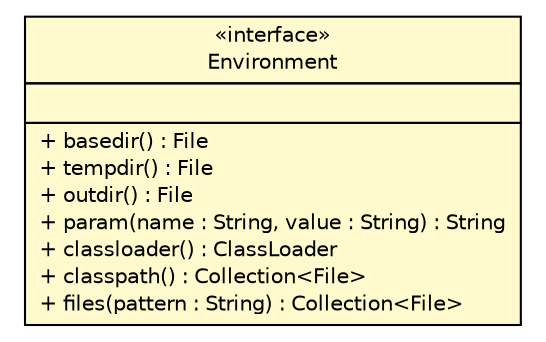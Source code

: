 #!/usr/local/bin/dot
#
# Class diagram 
# Generated by UMLGraph version 5.1 (http://www.umlgraph.org/)
#

digraph G {
	edge [fontname="Helvetica",fontsize=10,labelfontname="Helvetica",labelfontsize=10];
	node [fontname="Helvetica",fontsize=10,shape=plaintext];
	nodesep=0.25;
	ranksep=0.5;
	// com.qulice.spi.Environment
	c17 [label=<<table title="com.qulice.spi.Environment" border="0" cellborder="1" cellspacing="0" cellpadding="2" port="p" bgcolor="lemonChiffon" href="./Environment.html">
		<tr><td><table border="0" cellspacing="0" cellpadding="1">
<tr><td align="center" balign="center"> &#171;interface&#187; </td></tr>
<tr><td align="center" balign="center"> Environment </td></tr>
		</table></td></tr>
		<tr><td><table border="0" cellspacing="0" cellpadding="1">
<tr><td align="left" balign="left">  </td></tr>
		</table></td></tr>
		<tr><td><table border="0" cellspacing="0" cellpadding="1">
<tr><td align="left" balign="left"> + basedir() : File </td></tr>
<tr><td align="left" balign="left"> + tempdir() : File </td></tr>
<tr><td align="left" balign="left"> + outdir() : File </td></tr>
<tr><td align="left" balign="left"> + param(name : String, value : String) : String </td></tr>
<tr><td align="left" balign="left"> + classloader() : ClassLoader </td></tr>
<tr><td align="left" balign="left"> + classpath() : Collection&lt;File&gt; </td></tr>
<tr><td align="left" balign="left"> + files(pattern : String) : Collection&lt;File&gt; </td></tr>
		</table></td></tr>
		</table>>, fontname="Helvetica", fontcolor="black", fontsize=10.0];
}

